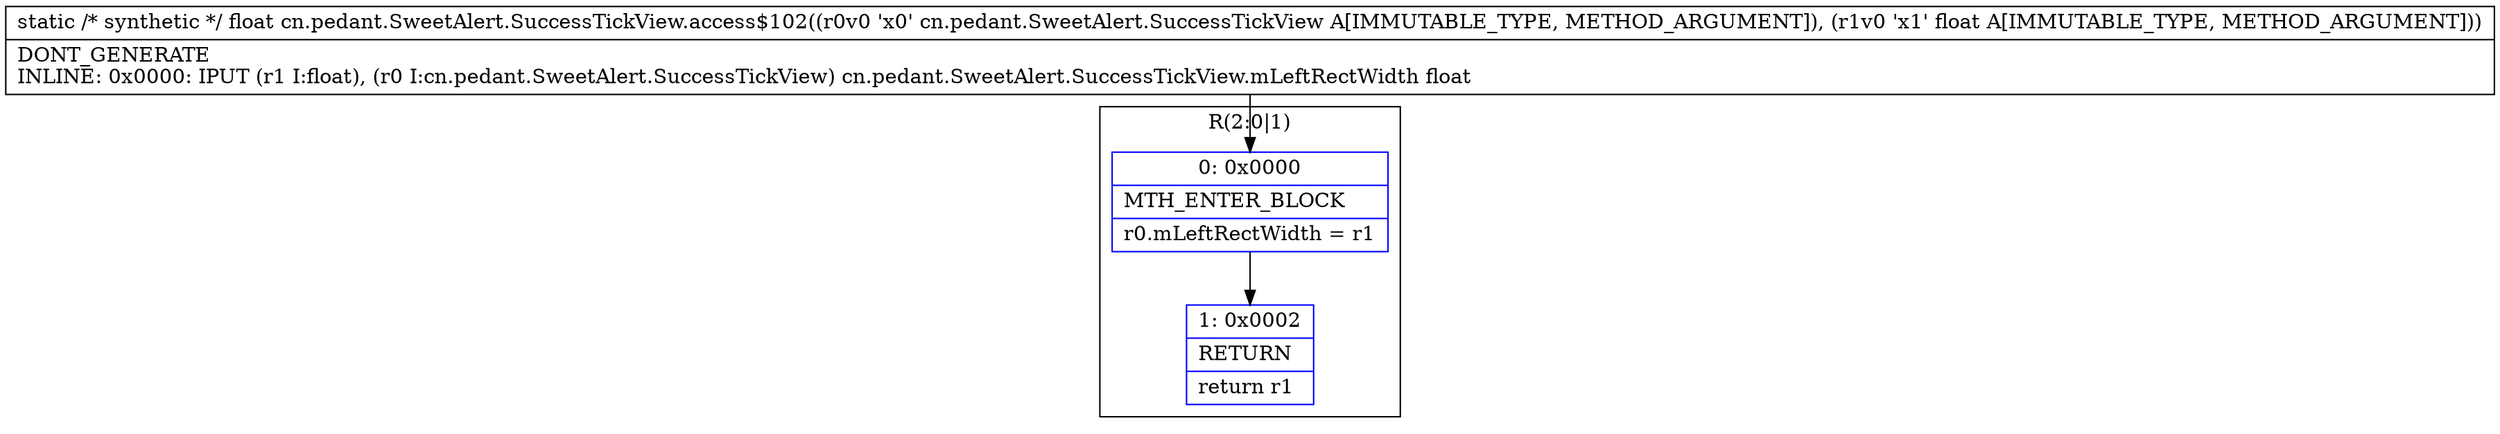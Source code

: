 digraph "CFG forcn.pedant.SweetAlert.SuccessTickView.access$102(Lcn\/pedant\/SweetAlert\/SuccessTickView;F)F" {
subgraph cluster_Region_879764826 {
label = "R(2:0|1)";
node [shape=record,color=blue];
Node_0 [shape=record,label="{0\:\ 0x0000|MTH_ENTER_BLOCK\l|r0.mLeftRectWidth = r1\l}"];
Node_1 [shape=record,label="{1\:\ 0x0002|RETURN\l|return r1\l}"];
}
MethodNode[shape=record,label="{static \/* synthetic *\/ float cn.pedant.SweetAlert.SuccessTickView.access$102((r0v0 'x0' cn.pedant.SweetAlert.SuccessTickView A[IMMUTABLE_TYPE, METHOD_ARGUMENT]), (r1v0 'x1' float A[IMMUTABLE_TYPE, METHOD_ARGUMENT]))  | DONT_GENERATE\lINLINE: 0x0000: IPUT  (r1 I:float), (r0 I:cn.pedant.SweetAlert.SuccessTickView) cn.pedant.SweetAlert.SuccessTickView.mLeftRectWidth float\l}"];
MethodNode -> Node_0;
Node_0 -> Node_1;
}

